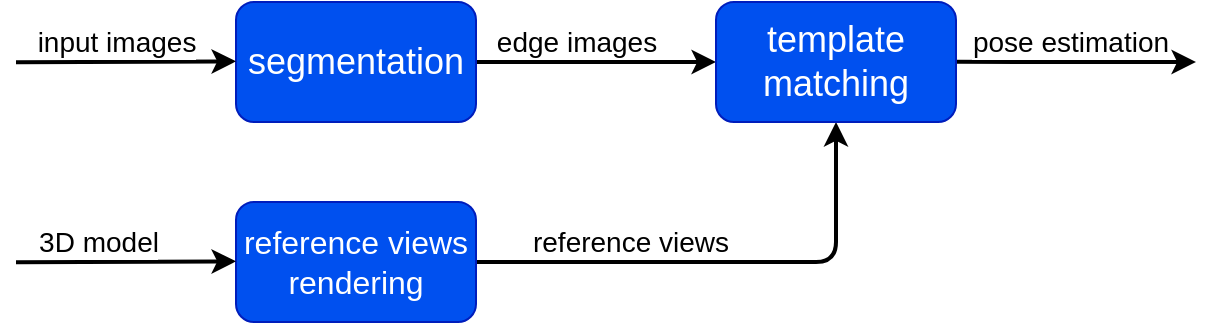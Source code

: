 <mxfile>
    <diagram id="7bYNKPtwRS2s4EnQuhO8" name="Page-1">
        <mxGraphModel dx="871" dy="731" grid="1" gridSize="10" guides="1" tooltips="1" connect="1" arrows="1" fold="1" page="1" pageScale="1" pageWidth="850" pageHeight="1100" math="0" shadow="0">
            <root>
                <mxCell id="0"/>
                <mxCell id="1" parent="0"/>
                <mxCell id="5" style="edgeStyle=none;html=1;fontSize=14;strokeColor=#000000;strokeWidth=2;" edge="1" parent="1" source="2" target="4">
                    <mxGeometry relative="1" as="geometry"/>
                </mxCell>
                <mxCell id="15" value="edge images" style="edgeLabel;html=1;align=center;verticalAlign=middle;resizable=0;points=[];fontSize=14;fontColor=#000000;" vertex="1" connectable="0" parent="5">
                    <mxGeometry x="-0.374" relative="1" as="geometry">
                        <mxPoint x="12" y="-10" as="offset"/>
                    </mxGeometry>
                </mxCell>
                <mxCell id="2" value="&lt;font style=&quot;font-size: 18px;&quot;&gt;segmentation&lt;/font&gt;" style="rounded=1;whiteSpace=wrap;html=1;fillColor=#0050ef;fontColor=#ffffff;strokeColor=#001DBC;fontSize=14;" vertex="1" parent="1">
                    <mxGeometry x="150" y="240" width="120" height="60" as="geometry"/>
                </mxCell>
                <mxCell id="8" style="edgeStyle=none;html=1;entryX=0.5;entryY=1;entryDx=0;entryDy=0;fontSize=14;strokeColor=#000000;strokeWidth=2;" edge="1" parent="1" source="3" target="4">
                    <mxGeometry relative="1" as="geometry">
                        <Array as="points">
                            <mxPoint x="450" y="370"/>
                        </Array>
                    </mxGeometry>
                </mxCell>
                <mxCell id="16" value="reference views" style="edgeLabel;html=1;align=center;verticalAlign=middle;resizable=0;points=[];fontSize=14;fontColor=#000000;" vertex="1" connectable="0" parent="8">
                    <mxGeometry x="-0.554" y="-1" relative="1" as="geometry">
                        <mxPoint x="21" y="-11" as="offset"/>
                    </mxGeometry>
                </mxCell>
                <mxCell id="3" value="&lt;font style=&quot;font-size: 16px;&quot;&gt;reference views rendering&lt;/font&gt;" style="rounded=1;whiteSpace=wrap;html=1;fillColor=#0050ef;fontColor=#ffffff;strokeColor=#001DBC;fontSize=14;" vertex="1" parent="1">
                    <mxGeometry x="150" y="340" width="120" height="60" as="geometry"/>
                </mxCell>
                <mxCell id="6" style="edgeStyle=none;html=1;exitX=1;exitY=0.5;exitDx=0;exitDy=0;fontSize=14;strokeColor=#000000;strokeWidth=2;" edge="1" parent="1">
                    <mxGeometry relative="1" as="geometry">
                        <mxPoint x="630" y="270" as="targetPoint"/>
                        <mxPoint x="510" y="269.92" as="sourcePoint"/>
                    </mxGeometry>
                </mxCell>
                <mxCell id="17" value="pose estimation" style="edgeLabel;html=1;align=center;verticalAlign=middle;resizable=0;points=[];fontSize=14;fontColor=#000000;" vertex="1" connectable="0" parent="6">
                    <mxGeometry x="0.35" y="-1" relative="1" as="geometry">
                        <mxPoint x="-24" y="-11" as="offset"/>
                    </mxGeometry>
                </mxCell>
                <mxCell id="4" value="&lt;font style=&quot;font-size: 18px;&quot;&gt;template matching&lt;/font&gt;" style="rounded=1;whiteSpace=wrap;html=1;fillColor=#0050ef;strokeColor=#001DBC;fontColor=#ffffff;fontSize=14;" vertex="1" parent="1">
                    <mxGeometry x="390" y="240" width="120" height="60" as="geometry"/>
                </mxCell>
                <mxCell id="10" style="edgeStyle=none;html=1;fontSize=14;strokeColor=#000000;strokeWidth=2;" edge="1" parent="1">
                    <mxGeometry relative="1" as="geometry">
                        <mxPoint x="150" y="269.66" as="targetPoint"/>
                        <mxPoint x="40" y="270.08" as="sourcePoint"/>
                    </mxGeometry>
                </mxCell>
                <mxCell id="22" value="input images" style="edgeLabel;html=1;align=center;verticalAlign=middle;resizable=0;points=[];fontSize=14;fontColor=#000000;" vertex="1" connectable="0" parent="10">
                    <mxGeometry x="-0.166" relative="1" as="geometry">
                        <mxPoint x="4" y="-10" as="offset"/>
                    </mxGeometry>
                </mxCell>
                <mxCell id="13" style="edgeStyle=none;html=1;fontSize=14;strokeColor=#000000;strokeWidth=2;" edge="1" parent="1">
                    <mxGeometry relative="1" as="geometry">
                        <mxPoint x="150" y="369.66" as="targetPoint"/>
                        <mxPoint x="40.0" y="370.08" as="sourcePoint"/>
                    </mxGeometry>
                </mxCell>
                <mxCell id="14" value="3D model" style="edgeLabel;html=1;align=center;verticalAlign=middle;resizable=0;points=[];fontSize=14;fontColor=#000000;" vertex="1" connectable="0" parent="13">
                    <mxGeometry x="-0.254" y="3" relative="1" as="geometry">
                        <mxPoint y="-7" as="offset"/>
                    </mxGeometry>
                </mxCell>
            </root>
        </mxGraphModel>
    </diagram>
</mxfile>